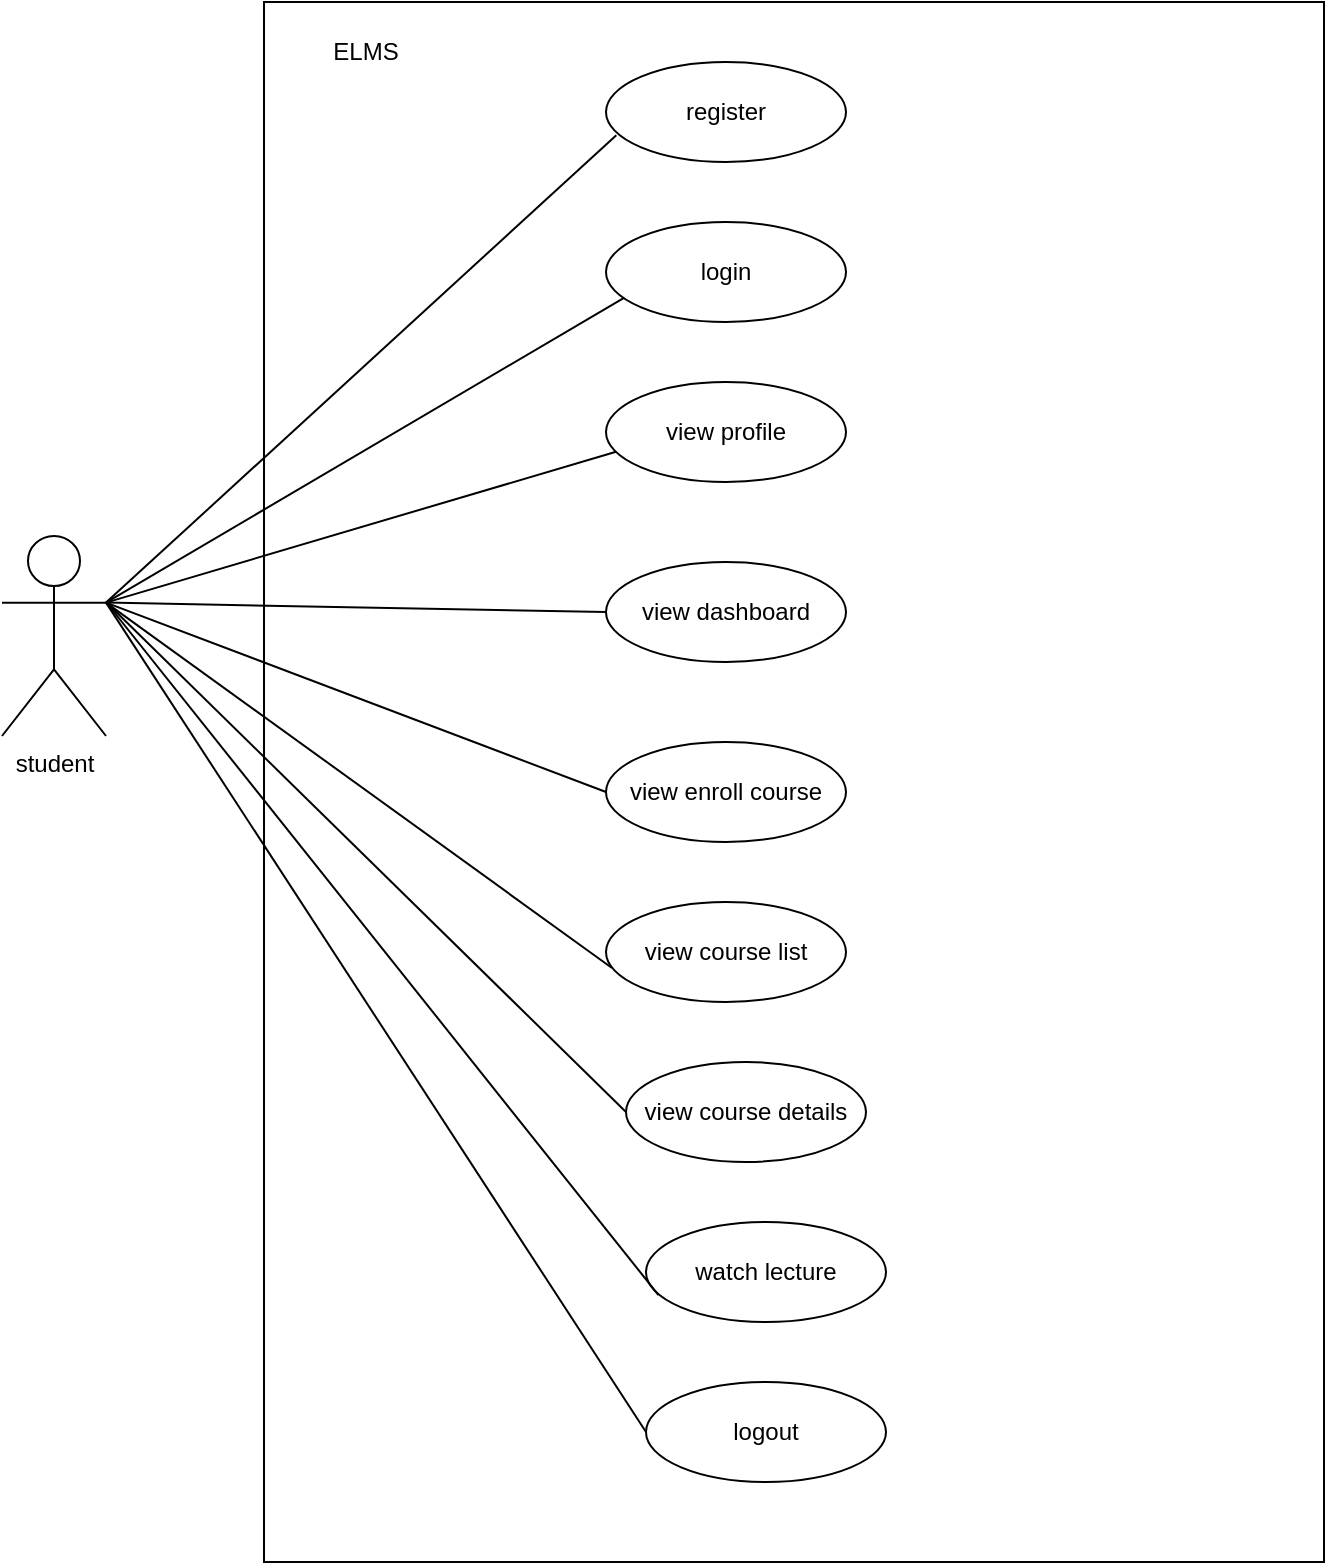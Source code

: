 <mxfile version="28.2.3">
  <diagram name="Page-1" id="A2OWMN9HpAjo-qahT7Ya">
    <mxGraphModel dx="651" dy="351" grid="1" gridSize="10" guides="1" tooltips="1" connect="1" arrows="1" fold="1" page="1" pageScale="1" pageWidth="850" pageHeight="1100" math="0" shadow="0">
      <root>
        <mxCell id="0" />
        <mxCell id="1" parent="0" />
        <mxCell id="R5tHRCvQ1-QURz3q5O0P-1" value="" style="rounded=0;whiteSpace=wrap;html=1;" vertex="1" parent="1">
          <mxGeometry x="149" y="40" width="530" height="780" as="geometry" />
        </mxCell>
        <mxCell id="R5tHRCvQ1-QURz3q5O0P-2" value="student" style="shape=umlActor;verticalLabelPosition=bottom;verticalAlign=top;html=1;outlineConnect=0;" vertex="1" parent="1">
          <mxGeometry x="18" y="307" width="52" height="100" as="geometry" />
        </mxCell>
        <mxCell id="R5tHRCvQ1-QURz3q5O0P-3" value="register" style="ellipse;whiteSpace=wrap;html=1;" vertex="1" parent="1">
          <mxGeometry x="320" y="70" width="120" height="50" as="geometry" />
        </mxCell>
        <mxCell id="R5tHRCvQ1-QURz3q5O0P-4" value="login" style="ellipse;whiteSpace=wrap;html=1;" vertex="1" parent="1">
          <mxGeometry x="320" y="150" width="120" height="50" as="geometry" />
        </mxCell>
        <mxCell id="R5tHRCvQ1-QURz3q5O0P-5" value="view profile" style="ellipse;whiteSpace=wrap;html=1;" vertex="1" parent="1">
          <mxGeometry x="320" y="230" width="120" height="50" as="geometry" />
        </mxCell>
        <mxCell id="R5tHRCvQ1-QURz3q5O0P-6" value="view dashboard" style="ellipse;whiteSpace=wrap;html=1;" vertex="1" parent="1">
          <mxGeometry x="320" y="320" width="120" height="50" as="geometry" />
        </mxCell>
        <mxCell id="R5tHRCvQ1-QURz3q5O0P-7" value="view enroll course" style="ellipse;whiteSpace=wrap;html=1;" vertex="1" parent="1">
          <mxGeometry x="320" y="410" width="120" height="50" as="geometry" />
        </mxCell>
        <mxCell id="R5tHRCvQ1-QURz3q5O0P-8" value="view course list" style="ellipse;whiteSpace=wrap;html=1;" vertex="1" parent="1">
          <mxGeometry x="320" y="490" width="120" height="50" as="geometry" />
        </mxCell>
        <mxCell id="R5tHRCvQ1-QURz3q5O0P-9" value="view course details" style="ellipse;whiteSpace=wrap;html=1;" vertex="1" parent="1">
          <mxGeometry x="330" y="570" width="120" height="50" as="geometry" />
        </mxCell>
        <mxCell id="R5tHRCvQ1-QURz3q5O0P-10" value="watch lecture" style="ellipse;whiteSpace=wrap;html=1;" vertex="1" parent="1">
          <mxGeometry x="340" y="650" width="120" height="50" as="geometry" />
        </mxCell>
        <mxCell id="R5tHRCvQ1-QURz3q5O0P-11" value="logout" style="ellipse;whiteSpace=wrap;html=1;" vertex="1" parent="1">
          <mxGeometry x="340" y="730" width="120" height="50" as="geometry" />
        </mxCell>
        <mxCell id="R5tHRCvQ1-QURz3q5O0P-12" value="" style="endArrow=none;html=1;rounded=0;exitX=1;exitY=0.333;exitDx=0;exitDy=0;exitPerimeter=0;entryX=0.043;entryY=0.732;entryDx=0;entryDy=0;entryPerimeter=0;" edge="1" parent="1" source="R5tHRCvQ1-QURz3q5O0P-2" target="R5tHRCvQ1-QURz3q5O0P-3">
          <mxGeometry width="50" height="50" relative="1" as="geometry">
            <mxPoint x="80" y="340" as="sourcePoint" />
            <mxPoint x="100" y="300" as="targetPoint" />
          </mxGeometry>
        </mxCell>
        <mxCell id="R5tHRCvQ1-QURz3q5O0P-13" value="" style="endArrow=none;html=1;rounded=0;exitX=0.075;exitY=0.758;exitDx=0;exitDy=0;exitPerimeter=0;entryX=1;entryY=0.333;entryDx=0;entryDy=0;entryPerimeter=0;" edge="1" parent="1" source="R5tHRCvQ1-QURz3q5O0P-4" target="R5tHRCvQ1-QURz3q5O0P-2">
          <mxGeometry width="50" height="50" relative="1" as="geometry">
            <mxPoint x="240" y="503" as="sourcePoint" />
            <mxPoint x="490" y="260" as="targetPoint" />
          </mxGeometry>
        </mxCell>
        <mxCell id="R5tHRCvQ1-QURz3q5O0P-14" value="" style="endArrow=none;html=1;rounded=0;entryX=0.042;entryY=0.697;entryDx=0;entryDy=0;entryPerimeter=0;exitX=1;exitY=0.333;exitDx=0;exitDy=0;exitPerimeter=0;" edge="1" parent="1" source="R5tHRCvQ1-QURz3q5O0P-2" target="R5tHRCvQ1-QURz3q5O0P-5">
          <mxGeometry width="50" height="50" relative="1" as="geometry">
            <mxPoint x="70" y="340" as="sourcePoint" />
            <mxPoint x="740" y="320" as="targetPoint" />
          </mxGeometry>
        </mxCell>
        <mxCell id="R5tHRCvQ1-QURz3q5O0P-15" value="" style="endArrow=none;html=1;rounded=0;entryX=0;entryY=0.5;entryDx=0;entryDy=0;exitX=1;exitY=0.333;exitDx=0;exitDy=0;exitPerimeter=0;" edge="1" parent="1" source="R5tHRCvQ1-QURz3q5O0P-2" target="R5tHRCvQ1-QURz3q5O0P-6">
          <mxGeometry width="50" height="50" relative="1" as="geometry">
            <mxPoint x="70" y="344" as="sourcePoint" />
            <mxPoint x="430" y="350" as="targetPoint" />
          </mxGeometry>
        </mxCell>
        <mxCell id="R5tHRCvQ1-QURz3q5O0P-16" value="" style="endArrow=none;html=1;rounded=0;entryX=0;entryY=0.5;entryDx=0;entryDy=0;exitX=1;exitY=0.333;exitDx=0;exitDy=0;exitPerimeter=0;" edge="1" parent="1" target="R5tHRCvQ1-QURz3q5O0P-7" source="R5tHRCvQ1-QURz3q5O0P-2">
          <mxGeometry width="50" height="50" relative="1" as="geometry">
            <mxPoint x="70" y="343" as="sourcePoint" />
            <mxPoint x="307.0" y="435" as="targetPoint" />
          </mxGeometry>
        </mxCell>
        <mxCell id="R5tHRCvQ1-QURz3q5O0P-17" value="" style="endArrow=none;html=1;rounded=0;exitX=1;exitY=0.333;exitDx=0;exitDy=0;exitPerimeter=0;entryX=0.025;entryY=0.66;entryDx=0;entryDy=0;entryPerimeter=0;" edge="1" parent="1" source="R5tHRCvQ1-QURz3q5O0P-2" target="R5tHRCvQ1-QURz3q5O0P-8">
          <mxGeometry width="50" height="50" relative="1" as="geometry">
            <mxPoint x="230" y="803" as="sourcePoint" />
            <mxPoint x="480" y="560" as="targetPoint" />
          </mxGeometry>
        </mxCell>
        <mxCell id="R5tHRCvQ1-QURz3q5O0P-18" value="" style="endArrow=none;html=1;rounded=0;entryX=0;entryY=0.5;entryDx=0;entryDy=0;" edge="1" parent="1" target="R5tHRCvQ1-QURz3q5O0P-9">
          <mxGeometry width="50" height="50" relative="1" as="geometry">
            <mxPoint x="70" y="340" as="sourcePoint" />
            <mxPoint x="690" y="580" as="targetPoint" />
          </mxGeometry>
        </mxCell>
        <mxCell id="R5tHRCvQ1-QURz3q5O0P-19" value="" style="endArrow=none;html=1;rounded=0;entryX=0.052;entryY=0.661;entryDx=0;entryDy=0;entryPerimeter=0;" edge="1" parent="1">
          <mxGeometry width="50" height="50" relative="1" as="geometry">
            <mxPoint x="70" y="340" as="sourcePoint" />
            <mxPoint x="346.24" y="686.52" as="targetPoint" />
          </mxGeometry>
        </mxCell>
        <mxCell id="R5tHRCvQ1-QURz3q5O0P-20" value="" style="endArrow=none;html=1;rounded=0;entryX=0;entryY=0.5;entryDx=0;entryDy=0;exitX=1;exitY=0.333;exitDx=0;exitDy=0;exitPerimeter=0;" edge="1" parent="1" source="R5tHRCvQ1-QURz3q5O0P-2" target="R5tHRCvQ1-QURz3q5O0P-11">
          <mxGeometry width="50" height="50" relative="1" as="geometry">
            <mxPoint x="40" y="620" as="sourcePoint" />
            <mxPoint x="310" y="700" as="targetPoint" />
          </mxGeometry>
        </mxCell>
        <mxCell id="R5tHRCvQ1-QURz3q5O0P-21" value="ELMS" style="text;html=1;align=center;verticalAlign=middle;whiteSpace=wrap;rounded=0;" vertex="1" parent="1">
          <mxGeometry x="170" y="50" width="60" height="30" as="geometry" />
        </mxCell>
      </root>
    </mxGraphModel>
  </diagram>
</mxfile>
